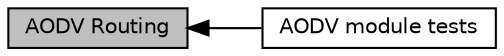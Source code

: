 digraph "AODV Routing"
{
  edge [fontname="Helvetica",fontsize="10",labelfontname="Helvetica",labelfontsize="10"];
  node [fontname="Helvetica",fontsize="10",shape=box];
  rankdir=LR;
  Node2 [label="AODV module tests",height=0.2,width=0.4,color="black", fillcolor="white", style="filled",URL="$group__aodv-test.html",tooltip=" "];
  Node1 [label="AODV Routing",height=0.2,width=0.4,color="black", fillcolor="grey75", style="filled", fontcolor="black",tooltip="This section documents the API of the ns-3 AODV module."];
  Node1->Node2 [shape=plaintext, dir="back", style="solid"];
}
